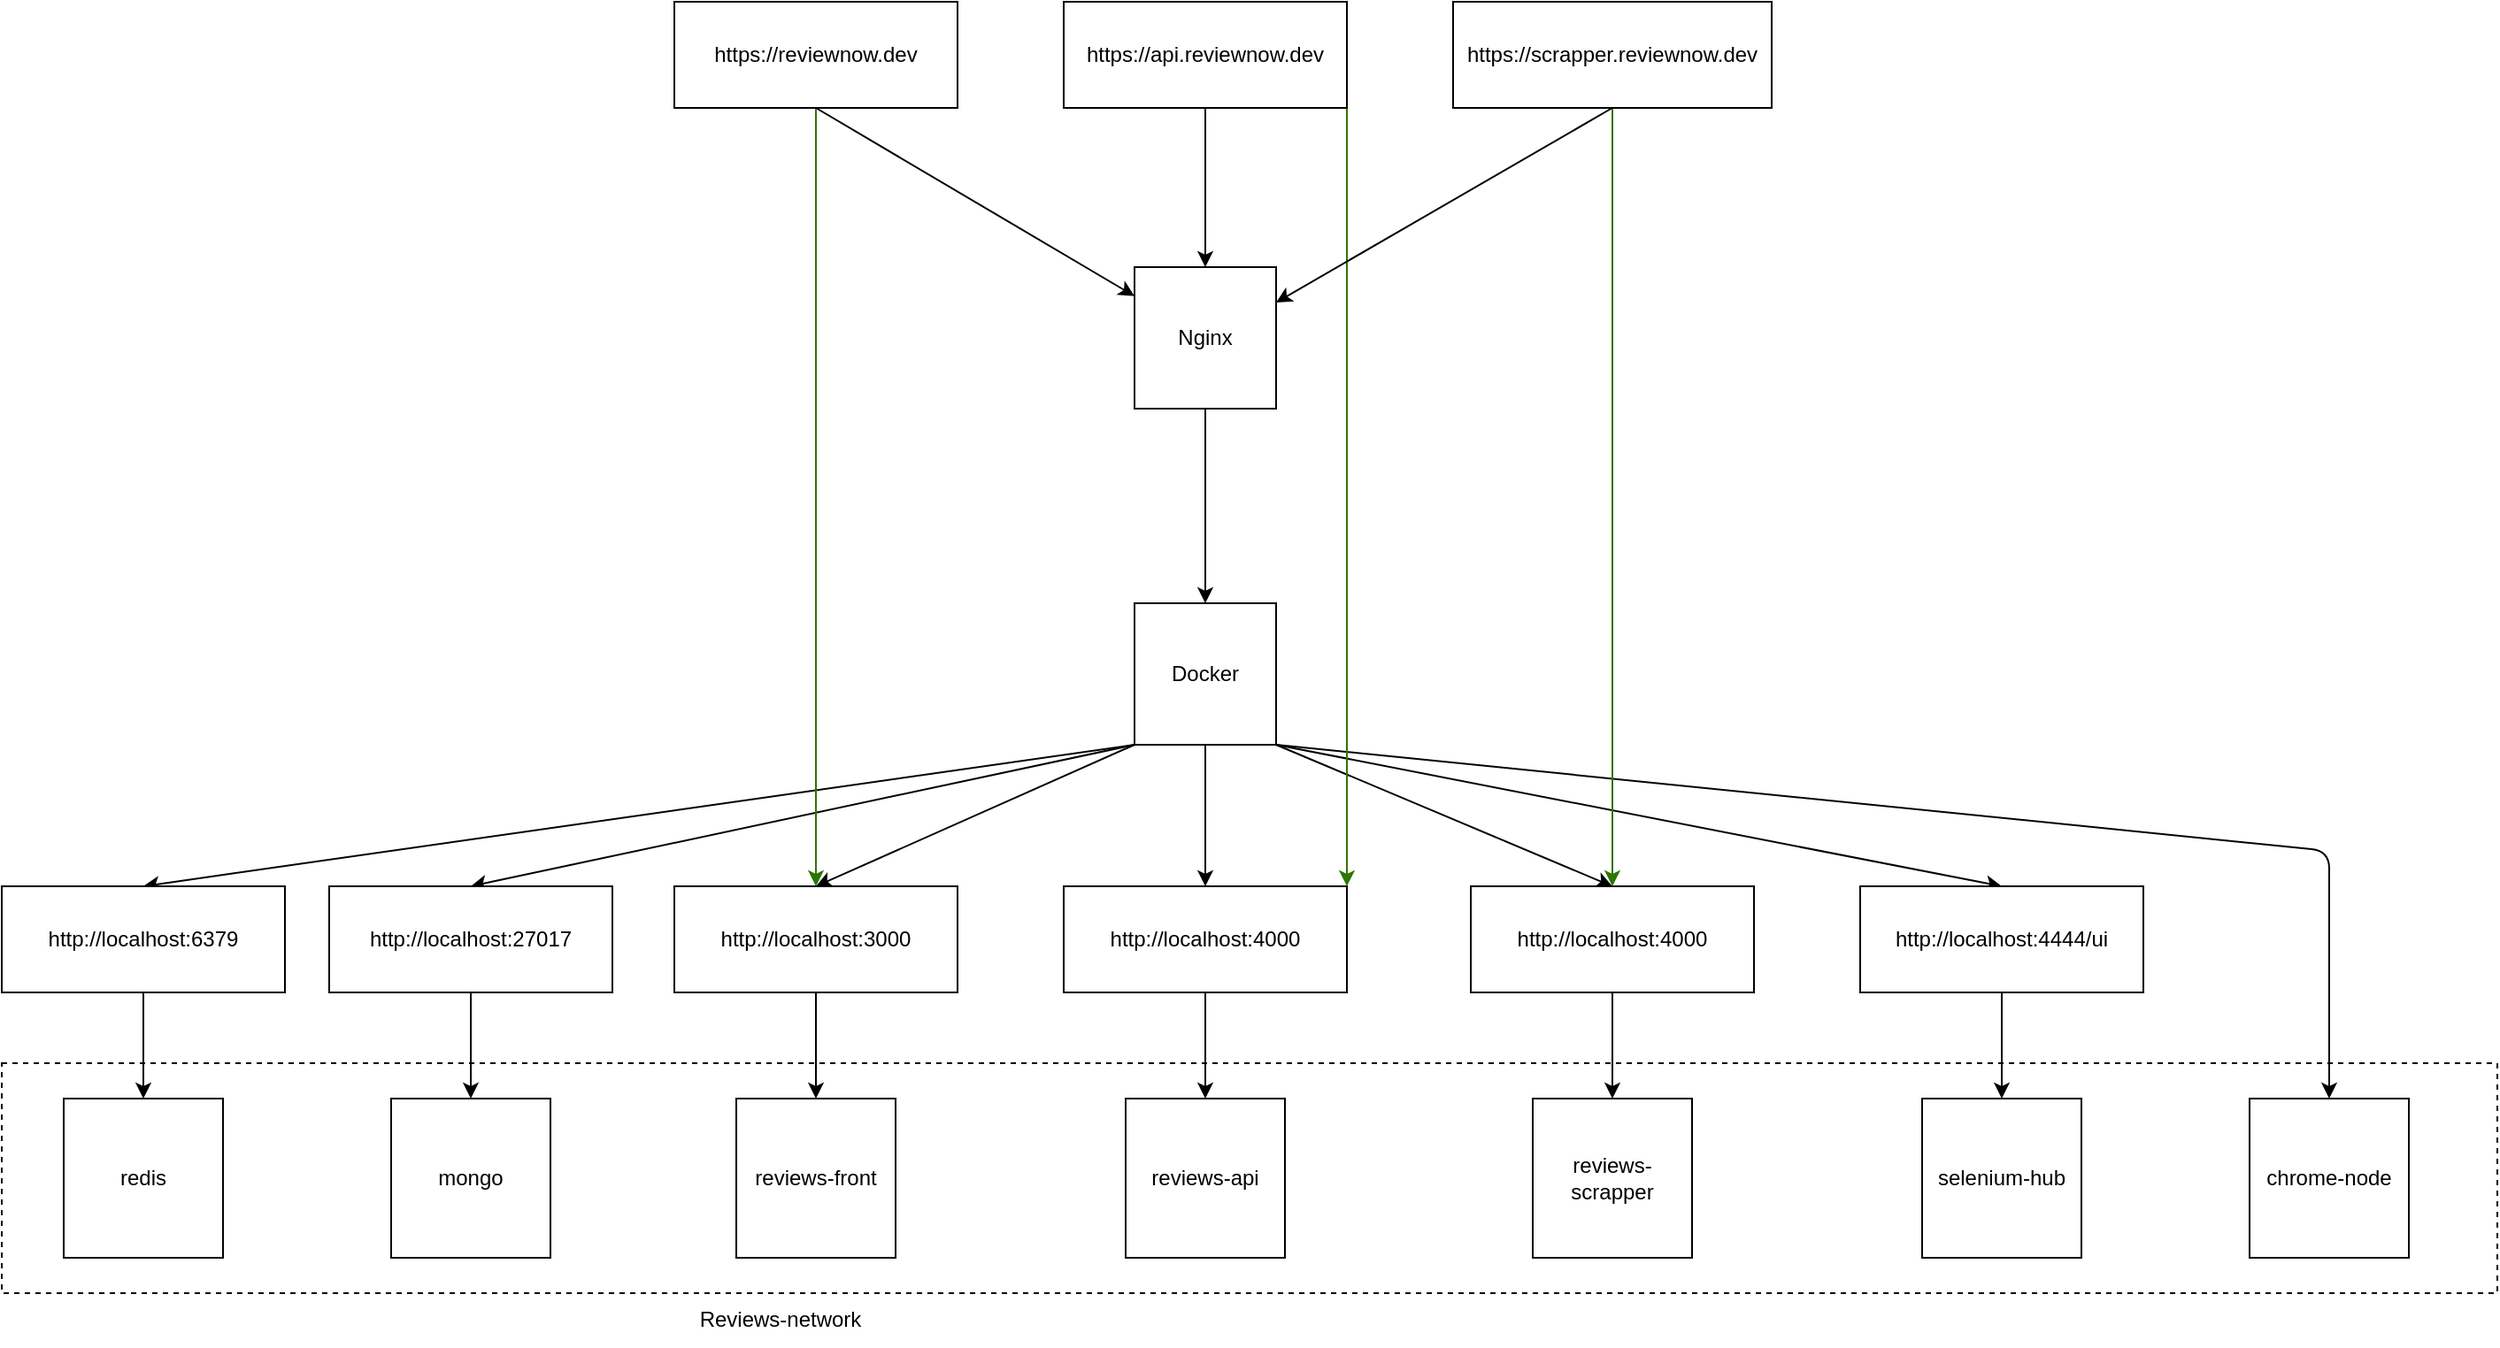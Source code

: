 <mxfile>
    <diagram id="iZB1as4TLfb76Ple_UKx" name="Page-1">
        <mxGraphModel dx="780" dy="750" grid="1" gridSize="10" guides="1" tooltips="1" connect="1" arrows="1" fold="1" page="1" pageScale="1" pageWidth="108000" pageHeight="72000" math="0" shadow="0">
            <root>
                <mxCell id="0"/>
                <mxCell id="1" parent="0"/>
                <mxCell id="27" value="" style="rounded=0;whiteSpace=wrap;html=1;dashed=1;fillColor=none;" vertex="1" parent="1">
                    <mxGeometry x="350" y="790" width="1410" height="130" as="geometry"/>
                </mxCell>
                <mxCell id="12" style="edgeStyle=none;html=1;exitX=0.5;exitY=1;exitDx=0;exitDy=0;entryX=0.5;entryY=0;entryDx=0;entryDy=0;" edge="1" parent="1" target="5">
                    <mxGeometry relative="1" as="geometry">
                        <mxPoint x="1030.0" y="420" as="sourcePoint"/>
                    </mxGeometry>
                </mxCell>
                <mxCell id="16" style="edgeStyle=none;html=1;exitX=0;exitY=1;exitDx=0;exitDy=0;entryX=0.5;entryY=0;entryDx=0;entryDy=0;" edge="1" parent="1" source="5" target="13">
                    <mxGeometry relative="1" as="geometry"/>
                </mxCell>
                <mxCell id="24" style="edgeStyle=none;html=1;exitX=0.5;exitY=1;exitDx=0;exitDy=0;entryX=0.5;entryY=0;entryDx=0;entryDy=0;" edge="1" parent="1" source="5" target="18">
                    <mxGeometry relative="1" as="geometry"/>
                </mxCell>
                <mxCell id="25" style="edgeStyle=none;html=1;exitX=1;exitY=1;exitDx=0;exitDy=0;entryX=0.5;entryY=0;entryDx=0;entryDy=0;" edge="1" parent="1" source="5" target="21">
                    <mxGeometry relative="1" as="geometry"/>
                </mxCell>
                <mxCell id="41" style="edgeStyle=none;html=1;exitX=0;exitY=1;exitDx=0;exitDy=0;entryX=0.5;entryY=0;entryDx=0;entryDy=0;" edge="1" parent="1" source="5" target="39">
                    <mxGeometry relative="1" as="geometry"/>
                </mxCell>
                <mxCell id="42" style="edgeStyle=none;html=1;exitX=1;exitY=1;exitDx=0;exitDy=0;entryX=0.5;entryY=0;entryDx=0;entryDy=0;" edge="1" parent="1" source="5" target="34">
                    <mxGeometry relative="1" as="geometry"/>
                </mxCell>
                <mxCell id="43" style="edgeStyle=none;html=1;exitX=1;exitY=1;exitDx=0;exitDy=0;entryX=0.5;entryY=0;entryDx=0;entryDy=0;" edge="1" parent="1" source="5" target="37">
                    <mxGeometry relative="1" as="geometry">
                        <Array as="points">
                            <mxPoint x="1665" y="670"/>
                        </Array>
                    </mxGeometry>
                </mxCell>
                <mxCell id="47" style="edgeStyle=none;html=1;exitX=0;exitY=1;exitDx=0;exitDy=0;entryX=0.5;entryY=0;entryDx=0;entryDy=0;" edge="1" parent="1" source="5" target="45">
                    <mxGeometry relative="1" as="geometry"/>
                </mxCell>
                <mxCell id="5" value="Docker" style="whiteSpace=wrap;html=1;aspect=fixed;" vertex="1" parent="1">
                    <mxGeometry x="990" y="530" width="80" height="80" as="geometry"/>
                </mxCell>
                <mxCell id="9" style="edgeStyle=none;html=1;exitX=0.5;exitY=1;exitDx=0;exitDy=0;" edge="1" parent="1" source="6">
                    <mxGeometry relative="1" as="geometry">
                        <mxPoint x="990.0" y="356.364" as="targetPoint"/>
                    </mxGeometry>
                </mxCell>
                <mxCell id="29" style="edgeStyle=none;html=1;exitX=0.5;exitY=1;exitDx=0;exitDy=0;entryX=0.5;entryY=0;entryDx=0;entryDy=0;fillColor=#60a917;strokeColor=#2D7600;" edge="1" parent="1" source="6" target="13">
                    <mxGeometry relative="1" as="geometry"/>
                </mxCell>
                <mxCell id="6" value="https://reviewnow.dev" style="rounded=0;whiteSpace=wrap;html=1;" vertex="1" parent="1">
                    <mxGeometry x="730" y="190" width="160" height="60" as="geometry"/>
                </mxCell>
                <mxCell id="10" style="edgeStyle=none;html=1;exitX=0.5;exitY=1;exitDx=0;exitDy=0;entryX=0.5;entryY=0;entryDx=0;entryDy=0;" edge="1" parent="1" source="7">
                    <mxGeometry relative="1" as="geometry">
                        <mxPoint x="1030.0" y="340" as="targetPoint"/>
                    </mxGeometry>
                </mxCell>
                <mxCell id="31" style="edgeStyle=none;html=1;exitX=1;exitY=1;exitDx=0;exitDy=0;entryX=1;entryY=0;entryDx=0;entryDy=0;fillColor=#60a917;strokeColor=#2D7600;" edge="1" parent="1" source="7" target="18">
                    <mxGeometry relative="1" as="geometry"/>
                </mxCell>
                <mxCell id="7" value="https://api.reviewnow.dev" style="rounded=0;whiteSpace=wrap;html=1;" vertex="1" parent="1">
                    <mxGeometry x="950" y="190" width="160" height="60" as="geometry"/>
                </mxCell>
                <mxCell id="11" style="edgeStyle=none;html=1;exitX=0.5;exitY=1;exitDx=0;exitDy=0;entryX=1;entryY=0.25;entryDx=0;entryDy=0;" edge="1" parent="1" source="8">
                    <mxGeometry relative="1" as="geometry">
                        <mxPoint x="1070.0" y="360" as="targetPoint"/>
                    </mxGeometry>
                </mxCell>
                <mxCell id="32" style="edgeStyle=none;html=1;exitX=0.5;exitY=1;exitDx=0;exitDy=0;entryX=0.5;entryY=0;entryDx=0;entryDy=0;fillColor=#60a917;strokeColor=#2D7600;" edge="1" parent="1" source="8" target="21">
                    <mxGeometry relative="1" as="geometry"/>
                </mxCell>
                <mxCell id="8" value="https://scrapper.reviewnow.dev" style="rounded=0;whiteSpace=wrap;html=1;" vertex="1" parent="1">
                    <mxGeometry x="1170" y="190" width="180" height="60" as="geometry"/>
                </mxCell>
                <mxCell id="17" value="" style="edgeStyle=none;html=1;" edge="1" parent="1" source="13" target="15">
                    <mxGeometry relative="1" as="geometry"/>
                </mxCell>
                <mxCell id="13" value="http://localhost:3000" style="rounded=0;whiteSpace=wrap;html=1;" vertex="1" parent="1">
                    <mxGeometry x="730" y="690" width="160" height="60" as="geometry"/>
                </mxCell>
                <mxCell id="15" value="reviews-front" style="whiteSpace=wrap;html=1;aspect=fixed;" vertex="1" parent="1">
                    <mxGeometry x="765" y="810" width="90" height="90" as="geometry"/>
                </mxCell>
                <mxCell id="20" style="edgeStyle=none;html=1;exitX=0.5;exitY=1;exitDx=0;exitDy=0;entryX=0.5;entryY=0;entryDx=0;entryDy=0;" edge="1" parent="1" source="18" target="19">
                    <mxGeometry relative="1" as="geometry"/>
                </mxCell>
                <mxCell id="18" value="http://localhost:4000" style="rounded=0;whiteSpace=wrap;html=1;" vertex="1" parent="1">
                    <mxGeometry x="950" y="690" width="160" height="60" as="geometry"/>
                </mxCell>
                <mxCell id="19" value="reviews-api" style="whiteSpace=wrap;html=1;aspect=fixed;" vertex="1" parent="1">
                    <mxGeometry x="985" y="810" width="90" height="90" as="geometry"/>
                </mxCell>
                <mxCell id="23" style="edgeStyle=none;html=1;exitX=0.5;exitY=1;exitDx=0;exitDy=0;entryX=0.5;entryY=0;entryDx=0;entryDy=0;" edge="1" parent="1" source="21" target="22">
                    <mxGeometry relative="1" as="geometry"/>
                </mxCell>
                <mxCell id="21" value="http://localhost:4000" style="rounded=0;whiteSpace=wrap;html=1;" vertex="1" parent="1">
                    <mxGeometry x="1180" y="690" width="160" height="60" as="geometry"/>
                </mxCell>
                <mxCell id="22" value="reviews-scrapper" style="whiteSpace=wrap;html=1;aspect=fixed;" vertex="1" parent="1">
                    <mxGeometry x="1215" y="810" width="90" height="90" as="geometry"/>
                </mxCell>
                <mxCell id="28" value="Reviews-network" style="text;html=1;strokeColor=none;fillColor=none;align=center;verticalAlign=middle;whiteSpace=wrap;rounded=0;dashed=1;" vertex="1" parent="1">
                    <mxGeometry x="730" y="920" width="120" height="30" as="geometry"/>
                </mxCell>
                <mxCell id="36" style="edgeStyle=none;html=1;exitX=0.5;exitY=1;exitDx=0;exitDy=0;entryX=0.5;entryY=0;entryDx=0;entryDy=0;" edge="1" parent="1" source="34" target="35">
                    <mxGeometry relative="1" as="geometry"/>
                </mxCell>
                <mxCell id="34" value="http://localhost:4444/ui" style="rounded=0;whiteSpace=wrap;html=1;" vertex="1" parent="1">
                    <mxGeometry x="1400" y="690" width="160" height="60" as="geometry"/>
                </mxCell>
                <mxCell id="35" value="selenium-hub" style="whiteSpace=wrap;html=1;aspect=fixed;" vertex="1" parent="1">
                    <mxGeometry x="1435" y="810" width="90" height="90" as="geometry"/>
                </mxCell>
                <mxCell id="37" value="chrome-node" style="whiteSpace=wrap;html=1;aspect=fixed;" vertex="1" parent="1">
                    <mxGeometry x="1620" y="810" width="90" height="90" as="geometry"/>
                </mxCell>
                <mxCell id="38" value="mongo" style="whiteSpace=wrap;html=1;aspect=fixed;" vertex="1" parent="1">
                    <mxGeometry x="570" y="810" width="90" height="90" as="geometry"/>
                </mxCell>
                <mxCell id="40" style="edgeStyle=none;html=1;exitX=0.5;exitY=1;exitDx=0;exitDy=0;entryX=0.5;entryY=0;entryDx=0;entryDy=0;" edge="1" parent="1" source="39" target="38">
                    <mxGeometry relative="1" as="geometry"/>
                </mxCell>
                <mxCell id="39" value="http://localhost:27017" style="rounded=0;whiteSpace=wrap;html=1;" vertex="1" parent="1">
                    <mxGeometry x="535" y="690" width="160" height="60" as="geometry"/>
                </mxCell>
                <mxCell id="44" value="redis" style="whiteSpace=wrap;html=1;aspect=fixed;" vertex="1" parent="1">
                    <mxGeometry x="385" y="810" width="90" height="90" as="geometry"/>
                </mxCell>
                <mxCell id="46" style="edgeStyle=none;html=1;exitX=0.5;exitY=1;exitDx=0;exitDy=0;entryX=0.5;entryY=0;entryDx=0;entryDy=0;" edge="1" parent="1" source="45" target="44">
                    <mxGeometry relative="1" as="geometry"/>
                </mxCell>
                <mxCell id="45" value="http://localhost:6379" style="rounded=0;whiteSpace=wrap;html=1;" vertex="1" parent="1">
                    <mxGeometry x="350" y="690" width="160" height="60" as="geometry"/>
                </mxCell>
                <mxCell id="48" value="Nginx" style="whiteSpace=wrap;html=1;aspect=fixed;fillColor=default;" vertex="1" parent="1">
                    <mxGeometry x="990" y="340" width="80" height="80" as="geometry"/>
                </mxCell>
            </root>
        </mxGraphModel>
    </diagram>
</mxfile>